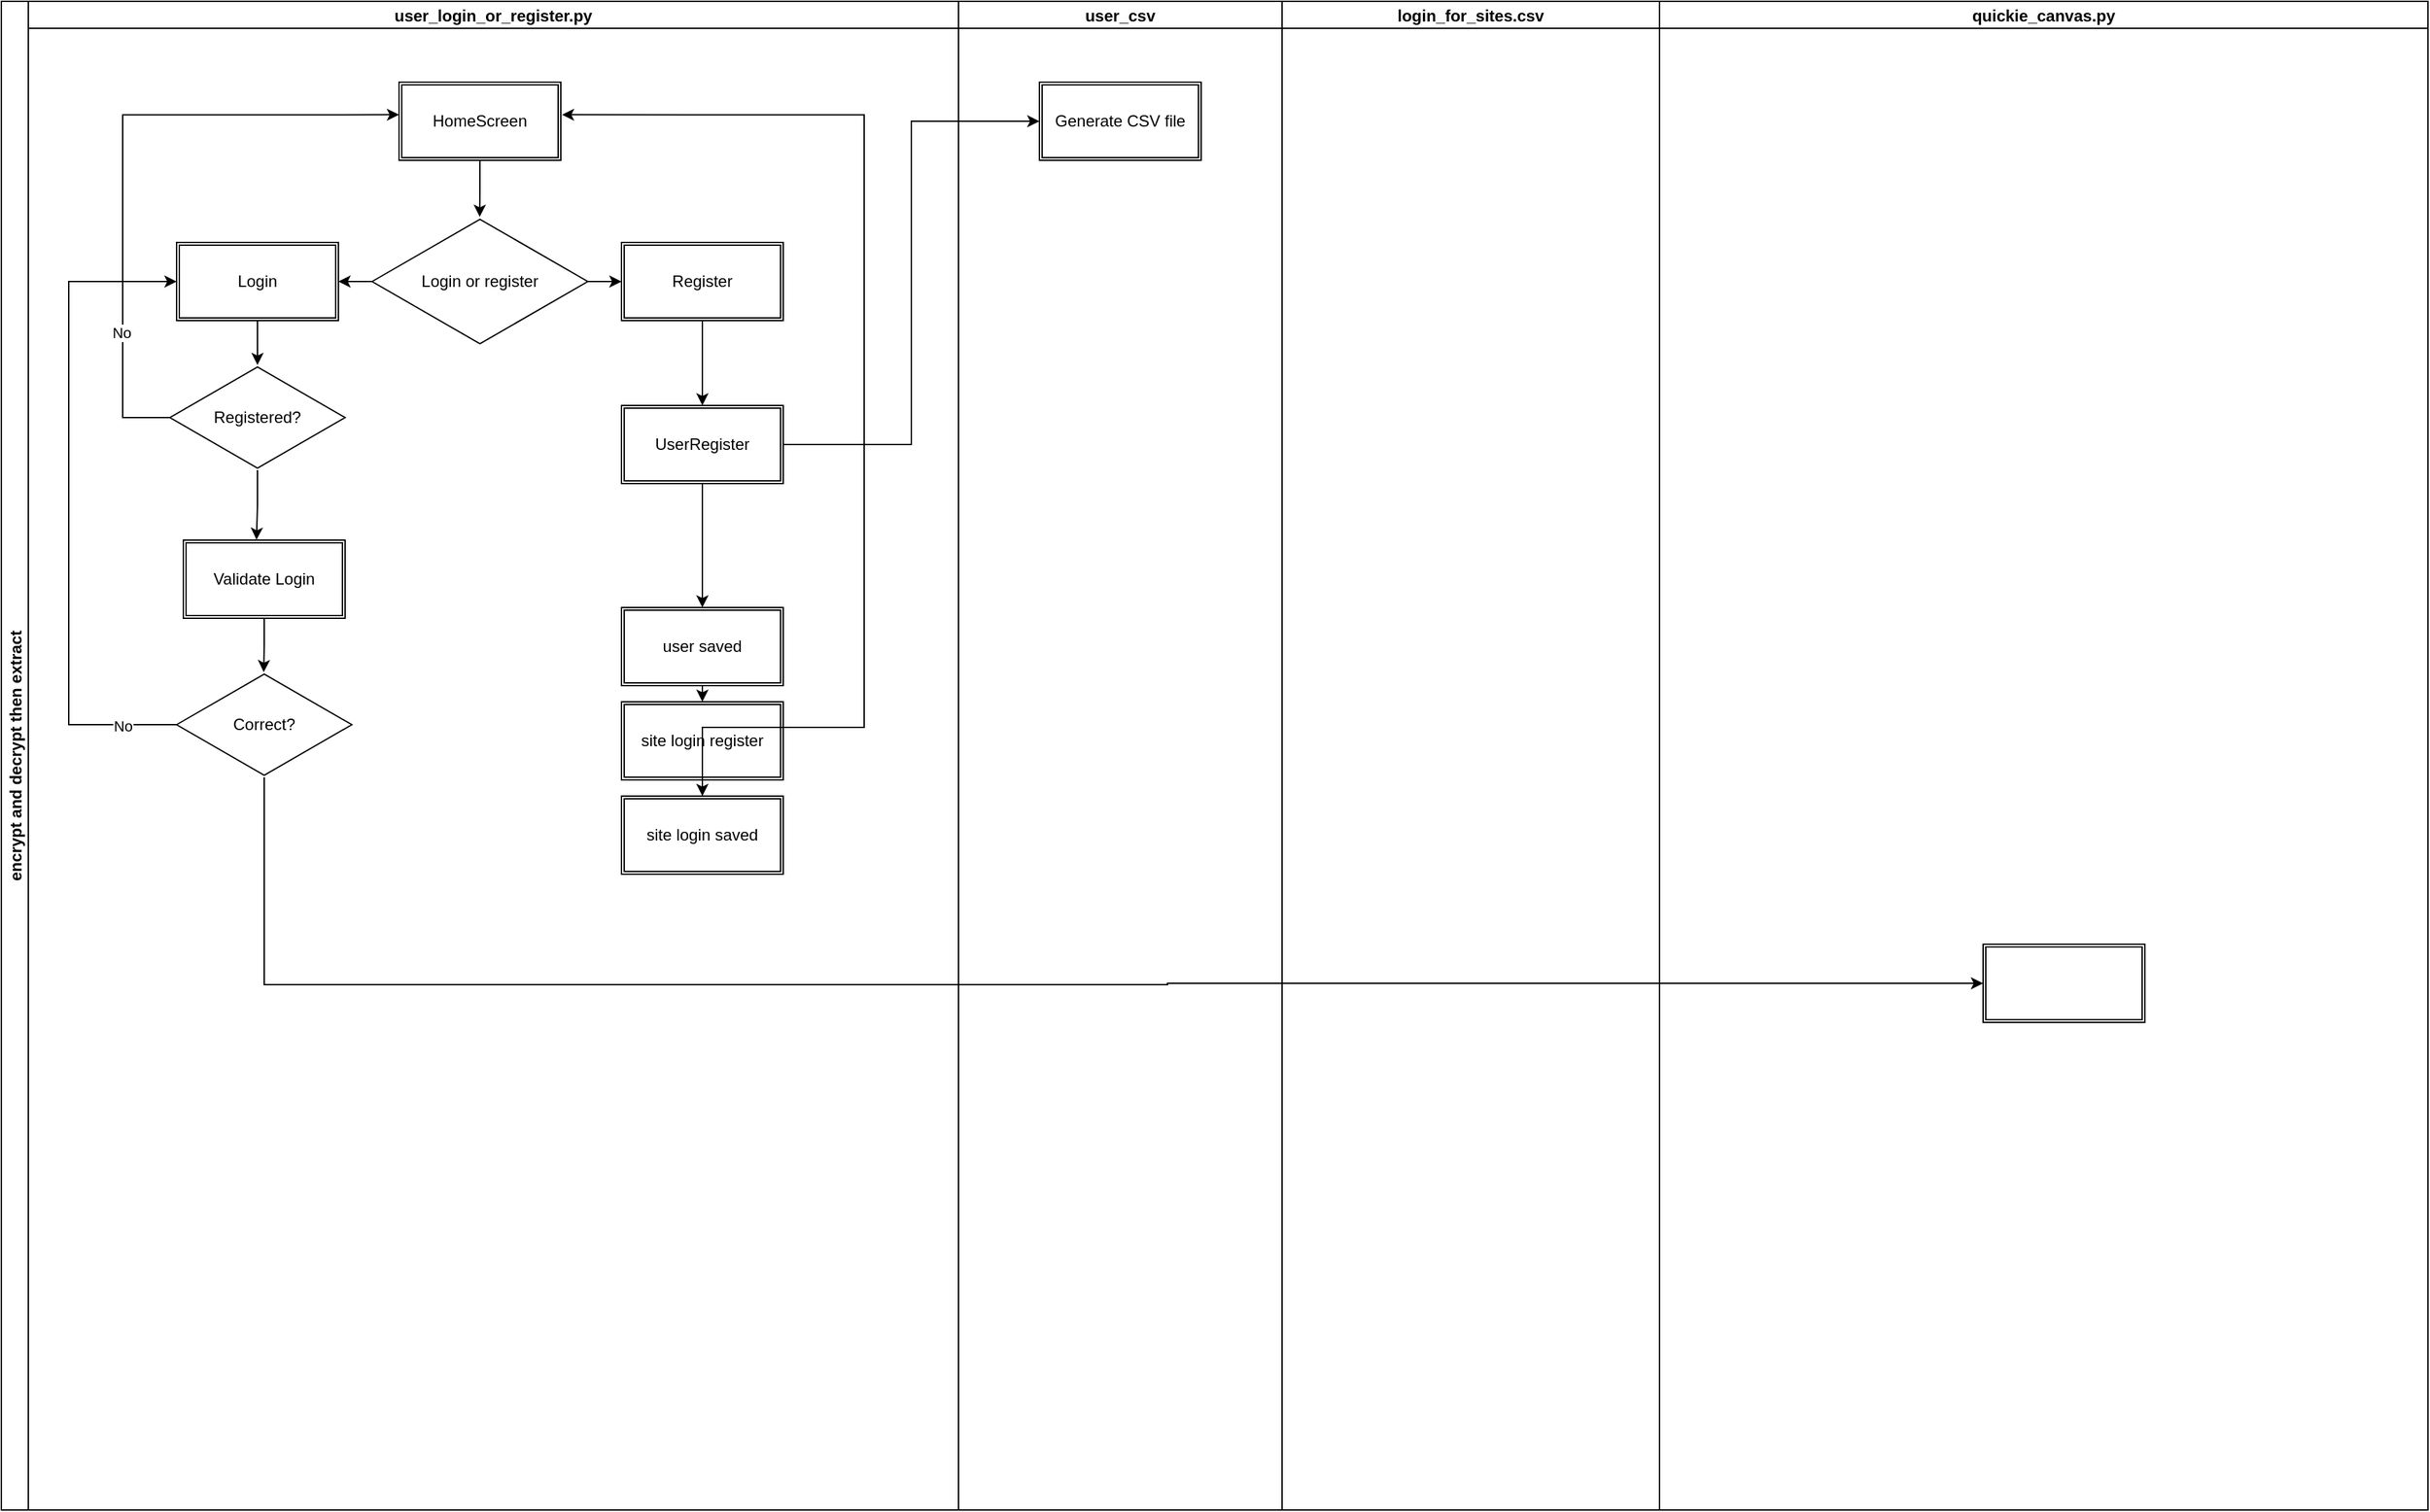 <mxfile version="24.4.6" type="github">
  <diagram id="C5RBs43oDa-KdzZeNtuy" name="Page-1">
    <mxGraphModel dx="1728" dy="915" grid="1" gridSize="10" guides="1" tooltips="1" connect="1" arrows="1" fold="1" page="1" pageScale="1" pageWidth="827" pageHeight="1169" math="0" shadow="0">
      <root>
        <mxCell id="WIyWlLk6GJQsqaUBKTNV-0" />
        <mxCell id="WIyWlLk6GJQsqaUBKTNV-1" parent="WIyWlLk6GJQsqaUBKTNV-0" />
        <mxCell id="oy04oqgG4kP10lPZJapk-1" value="encrypt and decrypt then extract" style="swimlane;childLayout=stackLayout;resizeParent=1;resizeParentMax=0;startSize=20;horizontal=0;horizontalStack=1;" vertex="1" parent="WIyWlLk6GJQsqaUBKTNV-1">
          <mxGeometry x="130" y="20" width="1800" height="1120" as="geometry" />
        </mxCell>
        <mxCell id="oy04oqgG4kP10lPZJapk-5" value="user_login_or_register.py" style="swimlane;startSize=20;" vertex="1" parent="oy04oqgG4kP10lPZJapk-1">
          <mxGeometry x="20" width="690" height="1120" as="geometry" />
        </mxCell>
        <mxCell id="oy04oqgG4kP10lPZJapk-24" style="edgeStyle=orthogonalEdgeStyle;rounded=0;orthogonalLoop=1;jettySize=auto;html=1;" edge="1" parent="oy04oqgG4kP10lPZJapk-5" source="oy04oqgG4kP10lPZJapk-17" target="oy04oqgG4kP10lPZJapk-22">
          <mxGeometry relative="1" as="geometry" />
        </mxCell>
        <mxCell id="oy04oqgG4kP10lPZJapk-25" style="edgeStyle=orthogonalEdgeStyle;rounded=0;orthogonalLoop=1;jettySize=auto;html=1;entryX=1;entryY=0.5;entryDx=0;entryDy=0;" edge="1" parent="oy04oqgG4kP10lPZJapk-5" source="oy04oqgG4kP10lPZJapk-17" target="oy04oqgG4kP10lPZJapk-23">
          <mxGeometry relative="1" as="geometry" />
        </mxCell>
        <mxCell id="oy04oqgG4kP10lPZJapk-17" value="Login or register" style="html=1;whiteSpace=wrap;aspect=fixed;shape=isoRectangle;" vertex="1" parent="oy04oqgG4kP10lPZJapk-5">
          <mxGeometry x="255" y="160" width="160" height="96" as="geometry" />
        </mxCell>
        <mxCell id="oy04oqgG4kP10lPZJapk-56" style="edgeStyle=orthogonalEdgeStyle;rounded=0;orthogonalLoop=1;jettySize=auto;html=1;exitX=0.5;exitY=1;exitDx=0;exitDy=0;entryX=0.5;entryY=0;entryDx=0;entryDy=0;" edge="1" parent="oy04oqgG4kP10lPZJapk-5" source="oy04oqgG4kP10lPZJapk-22" target="oy04oqgG4kP10lPZJapk-27">
          <mxGeometry relative="1" as="geometry" />
        </mxCell>
        <mxCell id="oy04oqgG4kP10lPZJapk-22" value="Register" style="shape=ext;double=1;rounded=0;whiteSpace=wrap;html=1;" vertex="1" parent="oy04oqgG4kP10lPZJapk-5">
          <mxGeometry x="440" y="179" width="120" height="58" as="geometry" />
        </mxCell>
        <mxCell id="oy04oqgG4kP10lPZJapk-65" style="edgeStyle=orthogonalEdgeStyle;rounded=0;orthogonalLoop=1;jettySize=auto;html=1;exitX=0.5;exitY=1;exitDx=0;exitDy=0;" edge="1" parent="oy04oqgG4kP10lPZJapk-5" source="oy04oqgG4kP10lPZJapk-23" target="oy04oqgG4kP10lPZJapk-62">
          <mxGeometry relative="1" as="geometry" />
        </mxCell>
        <mxCell id="oy04oqgG4kP10lPZJapk-23" value="Login" style="shape=ext;double=1;rounded=0;whiteSpace=wrap;html=1;" vertex="1" parent="oy04oqgG4kP10lPZJapk-5">
          <mxGeometry x="110" y="179" width="120" height="58" as="geometry" />
        </mxCell>
        <mxCell id="oy04oqgG4kP10lPZJapk-57" style="edgeStyle=orthogonalEdgeStyle;rounded=0;orthogonalLoop=1;jettySize=auto;html=1;exitX=0.5;exitY=1;exitDx=0;exitDy=0;entryX=0.5;entryY=0;entryDx=0;entryDy=0;" edge="1" parent="oy04oqgG4kP10lPZJapk-5" source="oy04oqgG4kP10lPZJapk-27" target="oy04oqgG4kP10lPZJapk-29">
          <mxGeometry relative="1" as="geometry" />
        </mxCell>
        <mxCell id="oy04oqgG4kP10lPZJapk-27" value="UserRegister" style="shape=ext;double=1;rounded=0;whiteSpace=wrap;html=1;" vertex="1" parent="oy04oqgG4kP10lPZJapk-5">
          <mxGeometry x="440" y="300" width="120" height="58" as="geometry" />
        </mxCell>
        <mxCell id="oy04oqgG4kP10lPZJapk-59" style="edgeStyle=orthogonalEdgeStyle;rounded=0;orthogonalLoop=1;jettySize=auto;html=1;exitX=0.5;exitY=1;exitDx=0;exitDy=0;entryX=0.5;entryY=0;entryDx=0;entryDy=0;" edge="1" parent="oy04oqgG4kP10lPZJapk-5" source="oy04oqgG4kP10lPZJapk-28" target="oy04oqgG4kP10lPZJapk-41">
          <mxGeometry relative="1" as="geometry" />
        </mxCell>
        <mxCell id="oy04oqgG4kP10lPZJapk-28" value="site login register" style="shape=ext;double=1;rounded=0;whiteSpace=wrap;html=1;" vertex="1" parent="oy04oqgG4kP10lPZJapk-5">
          <mxGeometry x="440" y="520" width="120" height="58" as="geometry" />
        </mxCell>
        <mxCell id="oy04oqgG4kP10lPZJapk-58" style="edgeStyle=orthogonalEdgeStyle;rounded=0;orthogonalLoop=1;jettySize=auto;html=1;exitX=0.5;exitY=1;exitDx=0;exitDy=0;entryX=0.5;entryY=0;entryDx=0;entryDy=0;" edge="1" parent="oy04oqgG4kP10lPZJapk-5" source="oy04oqgG4kP10lPZJapk-29" target="oy04oqgG4kP10lPZJapk-28">
          <mxGeometry relative="1" as="geometry" />
        </mxCell>
        <mxCell id="oy04oqgG4kP10lPZJapk-29" value="user saved" style="shape=ext;double=1;rounded=0;whiteSpace=wrap;html=1;" vertex="1" parent="oy04oqgG4kP10lPZJapk-5">
          <mxGeometry x="440" y="450" width="120" height="58" as="geometry" />
        </mxCell>
        <mxCell id="oy04oqgG4kP10lPZJapk-41" value="site login saved" style="shape=ext;double=1;rounded=0;whiteSpace=wrap;html=1;" vertex="1" parent="oy04oqgG4kP10lPZJapk-5">
          <mxGeometry x="440" y="590" width="120" height="58" as="geometry" />
        </mxCell>
        <mxCell id="oy04oqgG4kP10lPZJapk-55" value="HomeScreen" style="shape=ext;double=1;rounded=0;whiteSpace=wrap;html=1;" vertex="1" parent="oy04oqgG4kP10lPZJapk-5">
          <mxGeometry x="275" y="60" width="120" height="58" as="geometry" />
        </mxCell>
        <mxCell id="oy04oqgG4kP10lPZJapk-61" style="edgeStyle=orthogonalEdgeStyle;rounded=0;orthogonalLoop=1;jettySize=auto;html=1;entryX=0.499;entryY=0;entryDx=0;entryDy=0;entryPerimeter=0;" edge="1" parent="oy04oqgG4kP10lPZJapk-5" source="oy04oqgG4kP10lPZJapk-55" target="oy04oqgG4kP10lPZJapk-17">
          <mxGeometry relative="1" as="geometry" />
        </mxCell>
        <mxCell id="oy04oqgG4kP10lPZJapk-62" value="Registered?" style="html=1;whiteSpace=wrap;aspect=fixed;shape=isoRectangle;" vertex="1" parent="oy04oqgG4kP10lPZJapk-5">
          <mxGeometry x="105" y="270" width="130" height="78" as="geometry" />
        </mxCell>
        <mxCell id="oy04oqgG4kP10lPZJapk-63" style="edgeStyle=orthogonalEdgeStyle;rounded=0;orthogonalLoop=1;jettySize=auto;html=1;entryX=1.007;entryY=0.417;entryDx=0;entryDy=0;entryPerimeter=0;" edge="1" parent="oy04oqgG4kP10lPZJapk-5" source="oy04oqgG4kP10lPZJapk-41" target="oy04oqgG4kP10lPZJapk-55">
          <mxGeometry relative="1" as="geometry">
            <Array as="points">
              <mxPoint x="620" y="539" />
              <mxPoint x="620" y="84" />
            </Array>
          </mxGeometry>
        </mxCell>
        <mxCell id="oy04oqgG4kP10lPZJapk-64" style="edgeStyle=orthogonalEdgeStyle;rounded=0;orthogonalLoop=1;jettySize=auto;html=1;entryX=0;entryY=0.417;entryDx=0;entryDy=0;entryPerimeter=0;" edge="1" parent="oy04oqgG4kP10lPZJapk-5" source="oy04oqgG4kP10lPZJapk-62" target="oy04oqgG4kP10lPZJapk-55">
          <mxGeometry relative="1" as="geometry">
            <Array as="points">
              <mxPoint x="70" y="309" />
              <mxPoint x="70" y="84" />
            </Array>
          </mxGeometry>
        </mxCell>
        <mxCell id="oy04oqgG4kP10lPZJapk-77" value="No" style="edgeLabel;html=1;align=center;verticalAlign=middle;resizable=0;points=[];" vertex="1" connectable="0" parent="oy04oqgG4kP10lPZJapk-64">
          <mxGeometry x="-0.578" y="1" relative="1" as="geometry">
            <mxPoint as="offset" />
          </mxGeometry>
        </mxCell>
        <mxCell id="oy04oqgG4kP10lPZJapk-69" value="Validate Login" style="shape=ext;double=1;rounded=0;whiteSpace=wrap;html=1;" vertex="1" parent="oy04oqgG4kP10lPZJapk-5">
          <mxGeometry x="115" y="400" width="120" height="58" as="geometry" />
        </mxCell>
        <mxCell id="oy04oqgG4kP10lPZJapk-70" style="edgeStyle=orthogonalEdgeStyle;rounded=0;orthogonalLoop=1;jettySize=auto;html=1;entryX=0.452;entryY=-0.005;entryDx=0;entryDy=0;entryPerimeter=0;" edge="1" parent="oy04oqgG4kP10lPZJapk-5" source="oy04oqgG4kP10lPZJapk-62" target="oy04oqgG4kP10lPZJapk-69">
          <mxGeometry relative="1" as="geometry" />
        </mxCell>
        <mxCell id="oy04oqgG4kP10lPZJapk-81" style="edgeStyle=orthogonalEdgeStyle;rounded=0;orthogonalLoop=1;jettySize=auto;html=1;entryX=0;entryY=0.5;entryDx=0;entryDy=0;" edge="1" parent="oy04oqgG4kP10lPZJapk-5" source="oy04oqgG4kP10lPZJapk-71" target="oy04oqgG4kP10lPZJapk-23">
          <mxGeometry relative="1" as="geometry">
            <Array as="points">
              <mxPoint x="30" y="537" />
              <mxPoint x="30" y="208" />
            </Array>
          </mxGeometry>
        </mxCell>
        <mxCell id="oy04oqgG4kP10lPZJapk-83" value="No" style="edgeLabel;html=1;align=center;verticalAlign=middle;resizable=0;points=[];" vertex="1" connectable="0" parent="oy04oqgG4kP10lPZJapk-81">
          <mxGeometry x="-0.837" y="1" relative="1" as="geometry">
            <mxPoint as="offset" />
          </mxGeometry>
        </mxCell>
        <mxCell id="oy04oqgG4kP10lPZJapk-71" value="Correct?" style="html=1;whiteSpace=wrap;aspect=fixed;shape=isoRectangle;" vertex="1" parent="oy04oqgG4kP10lPZJapk-5">
          <mxGeometry x="110" y="498" width="130" height="78" as="geometry" />
        </mxCell>
        <mxCell id="oy04oqgG4kP10lPZJapk-80" style="edgeStyle=orthogonalEdgeStyle;rounded=0;orthogonalLoop=1;jettySize=auto;html=1;entryX=0.497;entryY=0;entryDx=0;entryDy=0;entryPerimeter=0;" edge="1" parent="oy04oqgG4kP10lPZJapk-5" source="oy04oqgG4kP10lPZJapk-69" target="oy04oqgG4kP10lPZJapk-71">
          <mxGeometry relative="1" as="geometry" />
        </mxCell>
        <mxCell id="oy04oqgG4kP10lPZJapk-2" value="user_csv" style="swimlane;startSize=20;" vertex="1" parent="oy04oqgG4kP10lPZJapk-1">
          <mxGeometry x="710" width="240" height="1120" as="geometry" />
        </mxCell>
        <mxCell id="oy04oqgG4kP10lPZJapk-85" value="Generate CSV file" style="shape=ext;double=1;rounded=0;whiteSpace=wrap;html=1;" vertex="1" parent="oy04oqgG4kP10lPZJapk-2">
          <mxGeometry x="60" y="60" width="120" height="58" as="geometry" />
        </mxCell>
        <mxCell id="oy04oqgG4kP10lPZJapk-3" value="login_for_sites.csv" style="swimlane;startSize=20;" vertex="1" parent="oy04oqgG4kP10lPZJapk-1">
          <mxGeometry x="950" width="280" height="1120" as="geometry" />
        </mxCell>
        <mxCell id="oy04oqgG4kP10lPZJapk-4" value="quickie_canvas.py" style="swimlane;startSize=20;" vertex="1" parent="oy04oqgG4kP10lPZJapk-1">
          <mxGeometry x="1230" width="570" height="1120" as="geometry" />
        </mxCell>
        <mxCell id="oy04oqgG4kP10lPZJapk-54" value="&amp;nbsp;" style="shape=ext;double=1;rounded=0;whiteSpace=wrap;html=1;" vertex="1" parent="oy04oqgG4kP10lPZJapk-4">
          <mxGeometry x="240" y="700" width="120" height="58" as="geometry" />
        </mxCell>
        <mxCell id="oy04oqgG4kP10lPZJapk-84" style="edgeStyle=orthogonalEdgeStyle;rounded=0;orthogonalLoop=1;jettySize=auto;html=1;entryX=0;entryY=0.5;entryDx=0;entryDy=0;" edge="1" parent="oy04oqgG4kP10lPZJapk-1" source="oy04oqgG4kP10lPZJapk-71" target="oy04oqgG4kP10lPZJapk-54">
          <mxGeometry relative="1" as="geometry">
            <Array as="points">
              <mxPoint x="195" y="730" />
              <mxPoint x="865" y="730" />
              <mxPoint x="865" y="729" />
            </Array>
          </mxGeometry>
        </mxCell>
        <mxCell id="oy04oqgG4kP10lPZJapk-86" style="edgeStyle=orthogonalEdgeStyle;rounded=0;orthogonalLoop=1;jettySize=auto;html=1;exitX=1;exitY=0.5;exitDx=0;exitDy=0;entryX=0;entryY=0.5;entryDx=0;entryDy=0;" edge="1" parent="oy04oqgG4kP10lPZJapk-1" source="oy04oqgG4kP10lPZJapk-27" target="oy04oqgG4kP10lPZJapk-85">
          <mxGeometry relative="1" as="geometry" />
        </mxCell>
      </root>
    </mxGraphModel>
  </diagram>
</mxfile>
